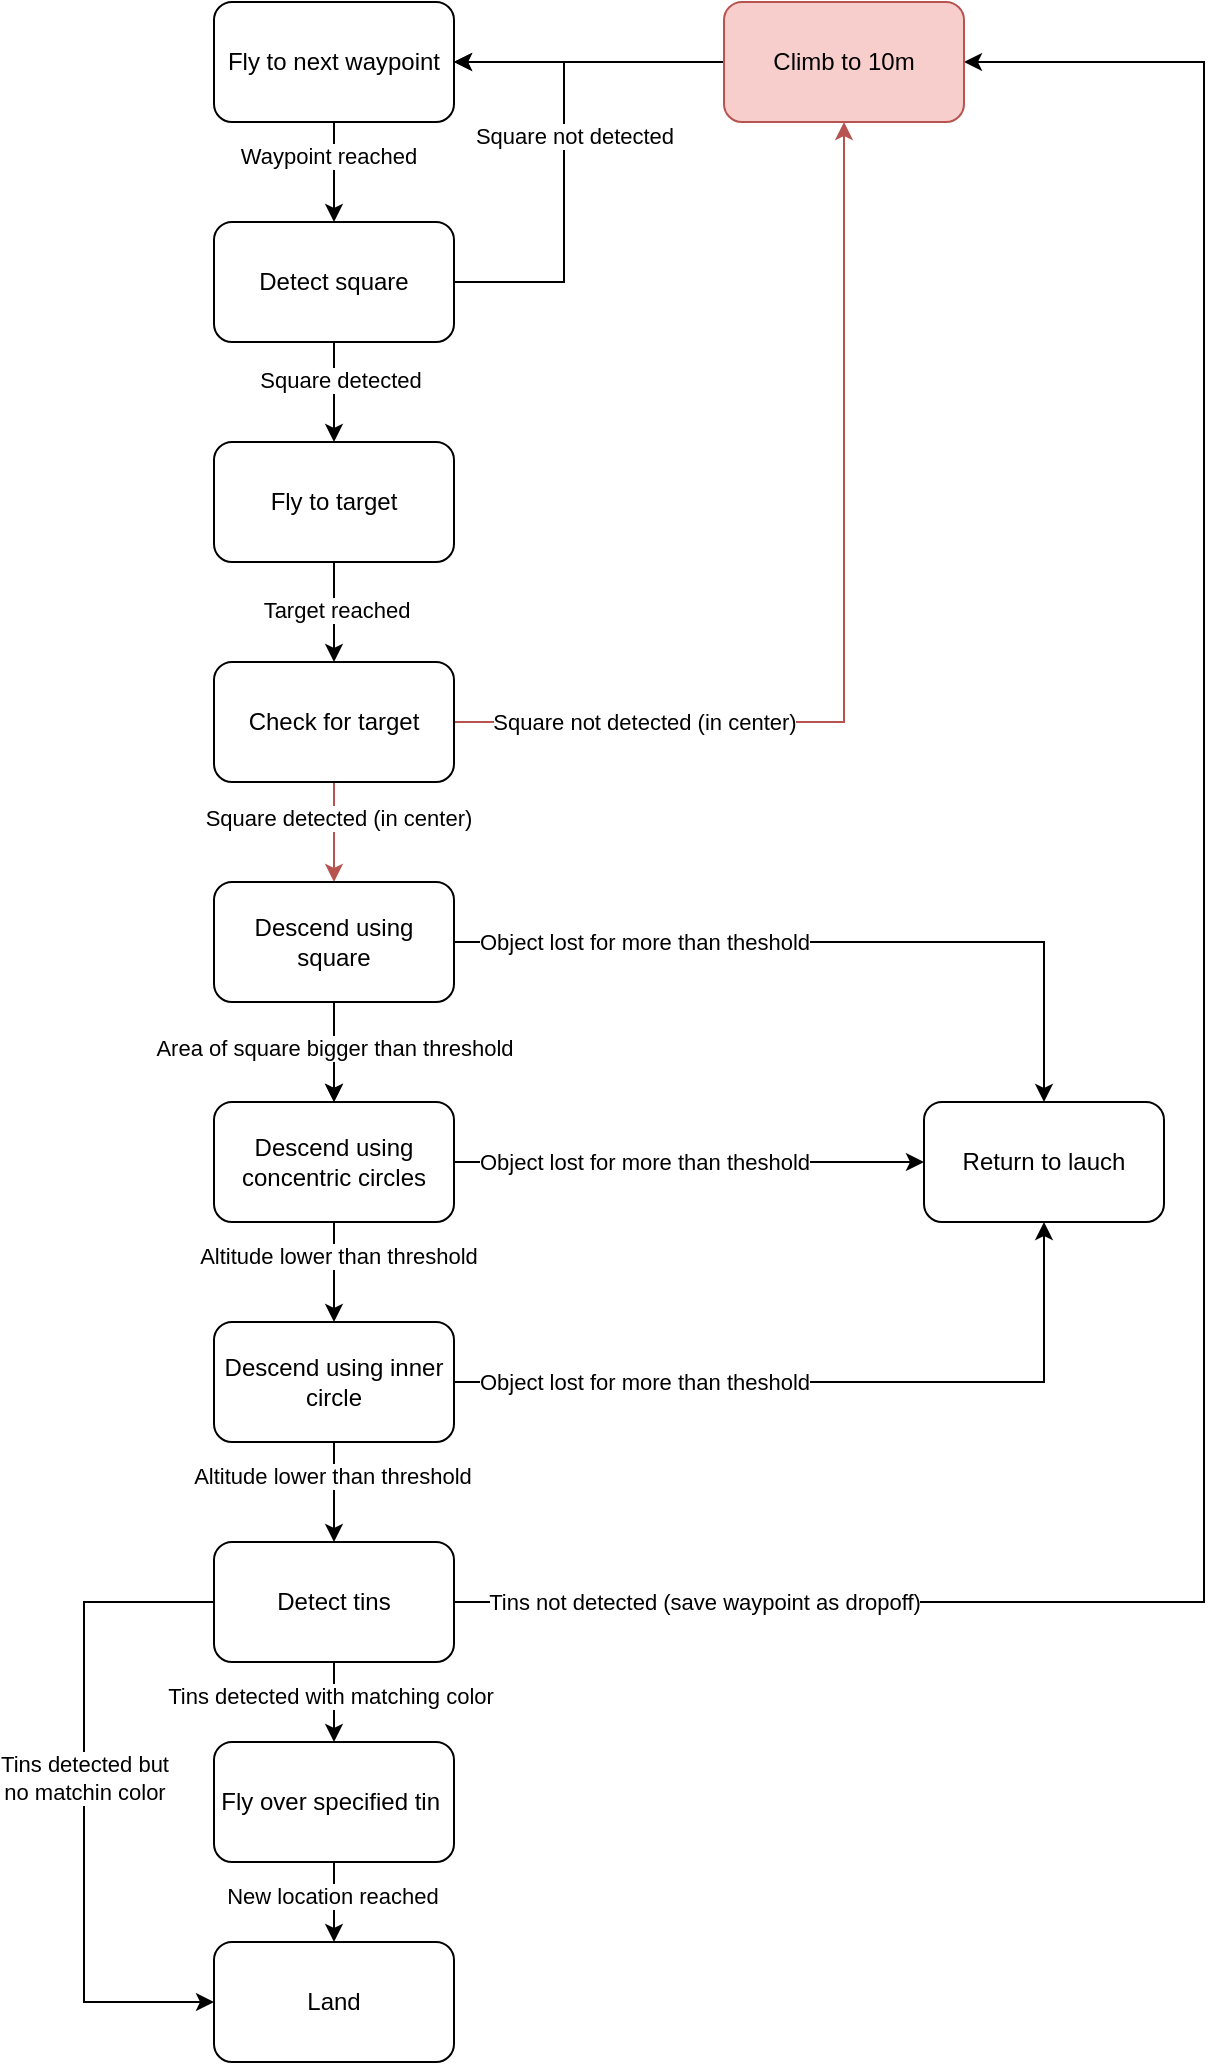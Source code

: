 <mxfile version="24.0.4" type="device">
  <diagram name="Page-1" id="JbFj7xJ0vqkOoYfW-OmR">
    <mxGraphModel dx="1364" dy="843" grid="1" gridSize="10" guides="1" tooltips="1" connect="1" arrows="1" fold="1" page="1" pageScale="1" pageWidth="850" pageHeight="2000" math="0" shadow="0">
      <root>
        <mxCell id="0" />
        <mxCell id="1" parent="0" />
        <mxCell id="rKDn1DTM9HF410k9TBxs-31" value="" style="edgeStyle=orthogonalEdgeStyle;rounded=0;orthogonalLoop=1;jettySize=auto;html=1;" edge="1" parent="1" source="rKDn1DTM9HF410k9TBxs-5" target="rKDn1DTM9HF410k9TBxs-6">
          <mxGeometry relative="1" as="geometry" />
        </mxCell>
        <mxCell id="rKDn1DTM9HF410k9TBxs-11" value="" style="edgeStyle=orthogonalEdgeStyle;rounded=0;orthogonalLoop=1;jettySize=auto;html=1;" edge="1" parent="1" source="rKDn1DTM9HF410k9TBxs-1" target="rKDn1DTM9HF410k9TBxs-2">
          <mxGeometry relative="1" as="geometry" />
        </mxCell>
        <mxCell id="rKDn1DTM9HF410k9TBxs-20" value="Waypoint reached" style="edgeLabel;html=1;align=center;verticalAlign=middle;resizable=0;points=[];" vertex="1" connectable="0" parent="rKDn1DTM9HF410k9TBxs-11">
          <mxGeometry x="-0.32" y="-3" relative="1" as="geometry">
            <mxPoint as="offset" />
          </mxGeometry>
        </mxCell>
        <mxCell id="rKDn1DTM9HF410k9TBxs-1" value="&lt;span&gt;Fly to next waypoint&lt;/span&gt;" style="rounded=1;whiteSpace=wrap;html=1;fontStyle=0" vertex="1" parent="1">
          <mxGeometry x="365" y="100" width="120" height="60" as="geometry" />
        </mxCell>
        <mxCell id="rKDn1DTM9HF410k9TBxs-12" value="" style="edgeStyle=orthogonalEdgeStyle;rounded=0;orthogonalLoop=1;jettySize=auto;html=1;" edge="1" parent="1" source="rKDn1DTM9HF410k9TBxs-2" target="rKDn1DTM9HF410k9TBxs-3">
          <mxGeometry relative="1" as="geometry" />
        </mxCell>
        <mxCell id="rKDn1DTM9HF410k9TBxs-21" value="Square detected" style="edgeLabel;html=1;align=center;verticalAlign=middle;resizable=0;points=[];" vertex="1" connectable="0" parent="rKDn1DTM9HF410k9TBxs-12">
          <mxGeometry x="-0.24" y="3" relative="1" as="geometry">
            <mxPoint as="offset" />
          </mxGeometry>
        </mxCell>
        <mxCell id="rKDn1DTM9HF410k9TBxs-22" style="edgeStyle=orthogonalEdgeStyle;rounded=0;orthogonalLoop=1;jettySize=auto;html=1;entryX=1;entryY=0.5;entryDx=0;entryDy=0;" edge="1" parent="1" source="rKDn1DTM9HF410k9TBxs-2" target="rKDn1DTM9HF410k9TBxs-1">
          <mxGeometry relative="1" as="geometry">
            <Array as="points">
              <mxPoint x="540" y="240" />
              <mxPoint x="540" y="130" />
            </Array>
          </mxGeometry>
        </mxCell>
        <mxCell id="rKDn1DTM9HF410k9TBxs-23" value="Square not detected" style="edgeLabel;html=1;align=center;verticalAlign=middle;resizable=0;points=[];" vertex="1" connectable="0" parent="rKDn1DTM9HF410k9TBxs-22">
          <mxGeometry x="0.164" y="-5" relative="1" as="geometry">
            <mxPoint as="offset" />
          </mxGeometry>
        </mxCell>
        <mxCell id="rKDn1DTM9HF410k9TBxs-2" value="Detect square" style="rounded=1;whiteSpace=wrap;html=1;" vertex="1" parent="1">
          <mxGeometry x="365" y="210" width="120" height="60" as="geometry" />
        </mxCell>
        <mxCell id="rKDn1DTM9HF410k9TBxs-13" value="" style="edgeStyle=orthogonalEdgeStyle;rounded=0;orthogonalLoop=1;jettySize=auto;html=1;" edge="1" parent="1" source="rKDn1DTM9HF410k9TBxs-3" target="rKDn1DTM9HF410k9TBxs-4">
          <mxGeometry relative="1" as="geometry" />
        </mxCell>
        <mxCell id="rKDn1DTM9HF410k9TBxs-24" value="Target reached" style="edgeLabel;html=1;align=center;verticalAlign=middle;resizable=0;points=[];" vertex="1" connectable="0" parent="rKDn1DTM9HF410k9TBxs-13">
          <mxGeometry x="-0.04" y="1" relative="1" as="geometry">
            <mxPoint as="offset" />
          </mxGeometry>
        </mxCell>
        <mxCell id="rKDn1DTM9HF410k9TBxs-3" value="Fly to target" style="rounded=1;whiteSpace=wrap;html=1;" vertex="1" parent="1">
          <mxGeometry x="365" y="320" width="120" height="60" as="geometry" />
        </mxCell>
        <mxCell id="rKDn1DTM9HF410k9TBxs-14" value="" style="edgeStyle=orthogonalEdgeStyle;rounded=0;orthogonalLoop=1;jettySize=auto;html=1;fillColor=#f8cecc;strokeColor=#b85450;" edge="1" parent="1" source="rKDn1DTM9HF410k9TBxs-4" target="rKDn1DTM9HF410k9TBxs-5">
          <mxGeometry relative="1" as="geometry" />
        </mxCell>
        <mxCell id="rKDn1DTM9HF410k9TBxs-25" value="Square detected (in center)" style="edgeLabel;html=1;align=center;verticalAlign=middle;resizable=0;points=[];" vertex="1" connectable="0" parent="rKDn1DTM9HF410k9TBxs-14">
          <mxGeometry x="-0.28" y="2" relative="1" as="geometry">
            <mxPoint as="offset" />
          </mxGeometry>
        </mxCell>
        <mxCell id="rKDn1DTM9HF410k9TBxs-26" style="edgeStyle=orthogonalEdgeStyle;rounded=0;orthogonalLoop=1;jettySize=auto;html=1;fillColor=#f8cecc;strokeColor=#b85450;" edge="1" parent="1" source="rKDn1DTM9HF410k9TBxs-4" target="rKDn1DTM9HF410k9TBxs-27">
          <mxGeometry relative="1" as="geometry">
            <mxPoint x="540" y="130" as="targetPoint" />
          </mxGeometry>
        </mxCell>
        <mxCell id="rKDn1DTM9HF410k9TBxs-29" value="Square not detected (in center)" style="edgeLabel;html=1;align=center;verticalAlign=middle;resizable=0;points=[];" vertex="1" connectable="0" parent="rKDn1DTM9HF410k9TBxs-26">
          <mxGeometry x="-0.842" y="-2" relative="1" as="geometry">
            <mxPoint x="56" y="-2" as="offset" />
          </mxGeometry>
        </mxCell>
        <mxCell id="rKDn1DTM9HF410k9TBxs-4" value="Check for target" style="rounded=1;whiteSpace=wrap;html=1;" vertex="1" parent="1">
          <mxGeometry x="365" y="430" width="120" height="60" as="geometry" />
        </mxCell>
        <mxCell id="rKDn1DTM9HF410k9TBxs-15" value="" style="edgeStyle=orthogonalEdgeStyle;rounded=0;orthogonalLoop=1;jettySize=auto;html=1;" edge="1" parent="1" source="rKDn1DTM9HF410k9TBxs-5" target="rKDn1DTM9HF410k9TBxs-6">
          <mxGeometry relative="1" as="geometry" />
        </mxCell>
        <mxCell id="rKDn1DTM9HF410k9TBxs-30" value="Area of square bigger than threshold" style="edgeLabel;html=1;align=center;verticalAlign=middle;resizable=0;points=[];" vertex="1" connectable="0" parent="rKDn1DTM9HF410k9TBxs-15">
          <mxGeometry x="-0.08" relative="1" as="geometry">
            <mxPoint as="offset" />
          </mxGeometry>
        </mxCell>
        <mxCell id="rKDn1DTM9HF410k9TBxs-39" style="edgeStyle=orthogonalEdgeStyle;rounded=0;orthogonalLoop=1;jettySize=auto;html=1;entryX=0.5;entryY=0;entryDx=0;entryDy=0;" edge="1" parent="1" source="rKDn1DTM9HF410k9TBxs-5" target="rKDn1DTM9HF410k9TBxs-46">
          <mxGeometry relative="1" as="geometry">
            <mxPoint x="781" y="570" as="targetPoint" />
            <Array as="points">
              <mxPoint x="780" y="570" />
            </Array>
          </mxGeometry>
        </mxCell>
        <mxCell id="rKDn1DTM9HF410k9TBxs-40" value="Object lost for more than theshold" style="edgeLabel;html=1;align=center;verticalAlign=middle;resizable=0;points=[];" vertex="1" connectable="0" parent="rKDn1DTM9HF410k9TBxs-39">
          <mxGeometry x="-0.798" y="-2" relative="1" as="geometry">
            <mxPoint x="57" y="-2" as="offset" />
          </mxGeometry>
        </mxCell>
        <mxCell id="rKDn1DTM9HF410k9TBxs-5" value="Descend using square" style="rounded=1;whiteSpace=wrap;html=1;" vertex="1" parent="1">
          <mxGeometry x="365" y="540" width="120" height="60" as="geometry" />
        </mxCell>
        <mxCell id="rKDn1DTM9HF410k9TBxs-16" value="" style="edgeStyle=orthogonalEdgeStyle;rounded=0;orthogonalLoop=1;jettySize=auto;html=1;" edge="1" parent="1" source="rKDn1DTM9HF410k9TBxs-6" target="rKDn1DTM9HF410k9TBxs-7">
          <mxGeometry relative="1" as="geometry" />
        </mxCell>
        <mxCell id="rKDn1DTM9HF410k9TBxs-32" value="Altitude lower than threshold" style="edgeLabel;html=1;align=center;verticalAlign=middle;resizable=0;points=[];" vertex="1" connectable="0" parent="rKDn1DTM9HF410k9TBxs-16">
          <mxGeometry x="-0.32" y="2" relative="1" as="geometry">
            <mxPoint as="offset" />
          </mxGeometry>
        </mxCell>
        <mxCell id="rKDn1DTM9HF410k9TBxs-41" style="edgeStyle=orthogonalEdgeStyle;rounded=0;orthogonalLoop=1;jettySize=auto;html=1;entryX=0;entryY=0.5;entryDx=0;entryDy=0;" edge="1" parent="1" source="rKDn1DTM9HF410k9TBxs-6" target="rKDn1DTM9HF410k9TBxs-46">
          <mxGeometry relative="1" as="geometry">
            <mxPoint x="710" y="680" as="targetPoint" />
          </mxGeometry>
        </mxCell>
        <mxCell id="rKDn1DTM9HF410k9TBxs-6" value="Descend using concentric circles" style="rounded=1;whiteSpace=wrap;html=1;" vertex="1" parent="1">
          <mxGeometry x="365" y="650" width="120" height="60" as="geometry" />
        </mxCell>
        <mxCell id="rKDn1DTM9HF410k9TBxs-17" value="" style="edgeStyle=orthogonalEdgeStyle;rounded=0;orthogonalLoop=1;jettySize=auto;html=1;" edge="1" parent="1" source="rKDn1DTM9HF410k9TBxs-7" target="rKDn1DTM9HF410k9TBxs-8">
          <mxGeometry relative="1" as="geometry" />
        </mxCell>
        <mxCell id="rKDn1DTM9HF410k9TBxs-33" value="Altitude lower than threshold" style="edgeLabel;html=1;align=center;verticalAlign=middle;resizable=0;points=[];" vertex="1" connectable="0" parent="rKDn1DTM9HF410k9TBxs-17">
          <mxGeometry x="-0.32" y="-1" relative="1" as="geometry">
            <mxPoint as="offset" />
          </mxGeometry>
        </mxCell>
        <mxCell id="rKDn1DTM9HF410k9TBxs-42" style="edgeStyle=orthogonalEdgeStyle;rounded=0;orthogonalLoop=1;jettySize=auto;html=1;entryX=0.5;entryY=1;entryDx=0;entryDy=0;" edge="1" parent="1" source="rKDn1DTM9HF410k9TBxs-7" target="rKDn1DTM9HF410k9TBxs-46">
          <mxGeometry relative="1" as="geometry">
            <mxPoint x="770" y="790" as="targetPoint" />
          </mxGeometry>
        </mxCell>
        <mxCell id="rKDn1DTM9HF410k9TBxs-7" value="Descend using inner circle" style="rounded=1;whiteSpace=wrap;html=1;" vertex="1" parent="1">
          <mxGeometry x="365" y="760" width="120" height="60" as="geometry" />
        </mxCell>
        <mxCell id="rKDn1DTM9HF410k9TBxs-18" value="" style="edgeStyle=orthogonalEdgeStyle;rounded=0;orthogonalLoop=1;jettySize=auto;html=1;" edge="1" parent="1" source="rKDn1DTM9HF410k9TBxs-8" target="rKDn1DTM9HF410k9TBxs-9">
          <mxGeometry relative="1" as="geometry" />
        </mxCell>
        <mxCell id="rKDn1DTM9HF410k9TBxs-34" value="Tins detected with matching color" style="edgeLabel;html=1;align=center;verticalAlign=middle;resizable=0;points=[];" vertex="1" connectable="0" parent="rKDn1DTM9HF410k9TBxs-18">
          <mxGeometry x="-0.15" y="-2" relative="1" as="geometry">
            <mxPoint as="offset" />
          </mxGeometry>
        </mxCell>
        <mxCell id="rKDn1DTM9HF410k9TBxs-36" style="edgeStyle=orthogonalEdgeStyle;rounded=0;orthogonalLoop=1;jettySize=auto;html=1;entryX=0;entryY=0.5;entryDx=0;entryDy=0;" edge="1" parent="1" source="rKDn1DTM9HF410k9TBxs-8" target="rKDn1DTM9HF410k9TBxs-10">
          <mxGeometry relative="1" as="geometry">
            <Array as="points">
              <mxPoint x="300" y="900" />
              <mxPoint x="300" y="1100" />
            </Array>
          </mxGeometry>
        </mxCell>
        <mxCell id="rKDn1DTM9HF410k9TBxs-37" value="Tins detected but&lt;div&gt;no matchin color&lt;/div&gt;" style="edgeLabel;html=1;align=center;verticalAlign=middle;resizable=0;points=[];" vertex="1" connectable="0" parent="rKDn1DTM9HF410k9TBxs-36">
          <mxGeometry x="-0.076" relative="1" as="geometry">
            <mxPoint as="offset" />
          </mxGeometry>
        </mxCell>
        <mxCell id="rKDn1DTM9HF410k9TBxs-47" style="edgeStyle=orthogonalEdgeStyle;rounded=0;orthogonalLoop=1;jettySize=auto;html=1;entryX=1;entryY=0.5;entryDx=0;entryDy=0;" edge="1" parent="1" source="rKDn1DTM9HF410k9TBxs-8" target="rKDn1DTM9HF410k9TBxs-27">
          <mxGeometry relative="1" as="geometry">
            <Array as="points">
              <mxPoint x="860" y="900" />
              <mxPoint x="860" y="130" />
            </Array>
          </mxGeometry>
        </mxCell>
        <mxCell id="rKDn1DTM9HF410k9TBxs-48" value="Tins not detected (save waypoint as dropoff)" style="edgeLabel;html=1;align=center;verticalAlign=middle;resizable=0;points=[];" vertex="1" connectable="0" parent="rKDn1DTM9HF410k9TBxs-47">
          <mxGeometry x="-0.885" y="4" relative="1" as="geometry">
            <mxPoint x="52" y="4" as="offset" />
          </mxGeometry>
        </mxCell>
        <mxCell id="rKDn1DTM9HF410k9TBxs-8" value="Detect tins" style="rounded=1;whiteSpace=wrap;html=1;" vertex="1" parent="1">
          <mxGeometry x="365" y="870" width="120" height="60" as="geometry" />
        </mxCell>
        <mxCell id="rKDn1DTM9HF410k9TBxs-19" value="" style="edgeStyle=orthogonalEdgeStyle;rounded=0;orthogonalLoop=1;jettySize=auto;html=1;" edge="1" parent="1" source="rKDn1DTM9HF410k9TBxs-9" target="rKDn1DTM9HF410k9TBxs-10">
          <mxGeometry relative="1" as="geometry" />
        </mxCell>
        <mxCell id="rKDn1DTM9HF410k9TBxs-38" value="New location reached" style="edgeLabel;html=1;align=center;verticalAlign=middle;resizable=0;points=[];" vertex="1" connectable="0" parent="rKDn1DTM9HF410k9TBxs-19">
          <mxGeometry x="-0.15" y="-1" relative="1" as="geometry">
            <mxPoint as="offset" />
          </mxGeometry>
        </mxCell>
        <mxCell id="rKDn1DTM9HF410k9TBxs-9" value="Fly over specified tin&amp;nbsp;" style="rounded=1;whiteSpace=wrap;html=1;" vertex="1" parent="1">
          <mxGeometry x="365" y="970" width="120" height="60" as="geometry" />
        </mxCell>
        <mxCell id="rKDn1DTM9HF410k9TBxs-10" value="Land" style="rounded=1;whiteSpace=wrap;html=1;" vertex="1" parent="1">
          <mxGeometry x="365" y="1070" width="120" height="60" as="geometry" />
        </mxCell>
        <mxCell id="rKDn1DTM9HF410k9TBxs-28" style="edgeStyle=orthogonalEdgeStyle;rounded=0;orthogonalLoop=1;jettySize=auto;html=1;entryX=1;entryY=0.5;entryDx=0;entryDy=0;" edge="1" parent="1" source="rKDn1DTM9HF410k9TBxs-27" target="rKDn1DTM9HF410k9TBxs-1">
          <mxGeometry relative="1" as="geometry" />
        </mxCell>
        <mxCell id="rKDn1DTM9HF410k9TBxs-27" value="Climb to 10m" style="rounded=1;whiteSpace=wrap;html=1;fillColor=#f8cecc;strokeColor=#b85450;" vertex="1" parent="1">
          <mxGeometry x="620" y="100" width="120" height="60" as="geometry" />
        </mxCell>
        <mxCell id="rKDn1DTM9HF410k9TBxs-43" value="Object lost for more than theshold" style="edgeLabel;html=1;align=center;verticalAlign=middle;resizable=0;points=[];" vertex="1" connectable="0" parent="1">
          <mxGeometry x="580" y="680" as="geometry" />
        </mxCell>
        <mxCell id="rKDn1DTM9HF410k9TBxs-44" value="Object lost for more than theshold" style="edgeLabel;html=1;align=center;verticalAlign=middle;resizable=0;points=[];" vertex="1" connectable="0" parent="1">
          <mxGeometry x="580" y="790" as="geometry" />
        </mxCell>
        <mxCell id="rKDn1DTM9HF410k9TBxs-46" value="Return to lauch" style="rounded=1;whiteSpace=wrap;html=1;" vertex="1" parent="1">
          <mxGeometry x="720" y="650" width="120" height="60" as="geometry" />
        </mxCell>
      </root>
    </mxGraphModel>
  </diagram>
</mxfile>
